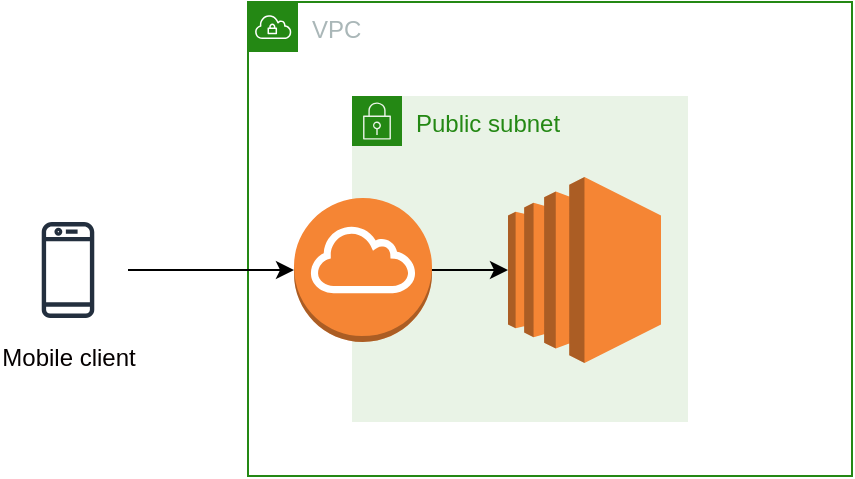 <mxfile>
    <diagram id="D-RaZH58Uqa72RRwuNU8" name="Page-1">
        <mxGraphModel dx="687" dy="462" grid="1" gridSize="10" guides="1" tooltips="1" connect="1" arrows="1" fold="1" page="1" pageScale="1" pageWidth="827" pageHeight="1169" math="0" shadow="0">
            <root>
                <mxCell id="0"/>
                <mxCell id="1" parent="0"/>
                <mxCell id="4" value="VPC" style="points=[[0,0],[0.25,0],[0.5,0],[0.75,0],[1,0],[1,0.25],[1,0.5],[1,0.75],[1,1],[0.75,1],[0.5,1],[0.25,1],[0,1],[0,0.75],[0,0.5],[0,0.25]];outlineConnect=0;gradientColor=none;html=1;whiteSpace=wrap;fontSize=12;fontStyle=0;container=1;pointerEvents=0;collapsible=0;recursiveResize=0;shape=mxgraph.aws4.group;grIcon=mxgraph.aws4.group_vpc;strokeColor=#248814;fillColor=none;verticalAlign=top;align=left;spacingLeft=30;fontColor=#AAB7B8;dashed=0;" parent="1" vertex="1">
                    <mxGeometry x="160" y="60" width="302" height="237" as="geometry"/>
                </mxCell>
                <mxCell id="5" value="Public subnet" style="points=[[0,0],[0.25,0],[0.5,0],[0.75,0],[1,0],[1,0.25],[1,0.5],[1,0.75],[1,1],[0.75,1],[0.5,1],[0.25,1],[0,1],[0,0.75],[0,0.5],[0,0.25]];outlineConnect=0;gradientColor=none;html=1;whiteSpace=wrap;fontSize=12;fontStyle=0;container=1;pointerEvents=0;collapsible=0;recursiveResize=0;shape=mxgraph.aws4.group;grIcon=mxgraph.aws4.group_security_group;grStroke=0;strokeColor=#248814;fillColor=#E9F3E6;verticalAlign=top;align=left;spacingLeft=30;fontColor=#248814;dashed=0;" parent="4" vertex="1">
                    <mxGeometry x="52" y="47" width="168" height="163" as="geometry"/>
                </mxCell>
                <mxCell id="8" value="" style="outlineConnect=0;dashed=0;verticalLabelPosition=bottom;verticalAlign=top;align=center;html=1;shape=mxgraph.aws3.ec2;fillColor=#F58534;gradientColor=none;fontColor=#000033;" parent="5" vertex="1">
                    <mxGeometry x="78" y="40.5" width="76.5" height="93" as="geometry"/>
                </mxCell>
                <mxCell id="12" value="" style="edgeStyle=none;html=1;fontColor=#000033;" edge="1" parent="5" source="10" target="8">
                    <mxGeometry relative="1" as="geometry"/>
                </mxCell>
                <mxCell id="10" value="" style="outlineConnect=0;dashed=0;verticalLabelPosition=bottom;verticalAlign=top;align=center;html=1;shape=mxgraph.aws3.internet_gateway;fillColor=#F58534;gradientColor=none;" parent="5" vertex="1">
                    <mxGeometry x="-29" y="51" width="69" height="72" as="geometry"/>
                </mxCell>
                <mxCell id="11" value="" style="edgeStyle=none;html=1;fontColor=#000033;" edge="1" parent="1" source="9" target="10">
                    <mxGeometry relative="1" as="geometry"/>
                </mxCell>
                <mxCell id="9" value="Mobile client" style="sketch=0;outlineConnect=0;fontColor=#050000;gradientColor=none;strokeColor=#232F3E;fillColor=#ffffff;dashed=0;verticalLabelPosition=bottom;verticalAlign=top;align=center;html=1;fontSize=12;fontStyle=0;aspect=fixed;shape=mxgraph.aws4.resourceIcon;resIcon=mxgraph.aws4.mobile_client;" parent="1" vertex="1">
                    <mxGeometry x="40" y="164" width="60" height="60" as="geometry"/>
                </mxCell>
            </root>
        </mxGraphModel>
    </diagram>
</mxfile>